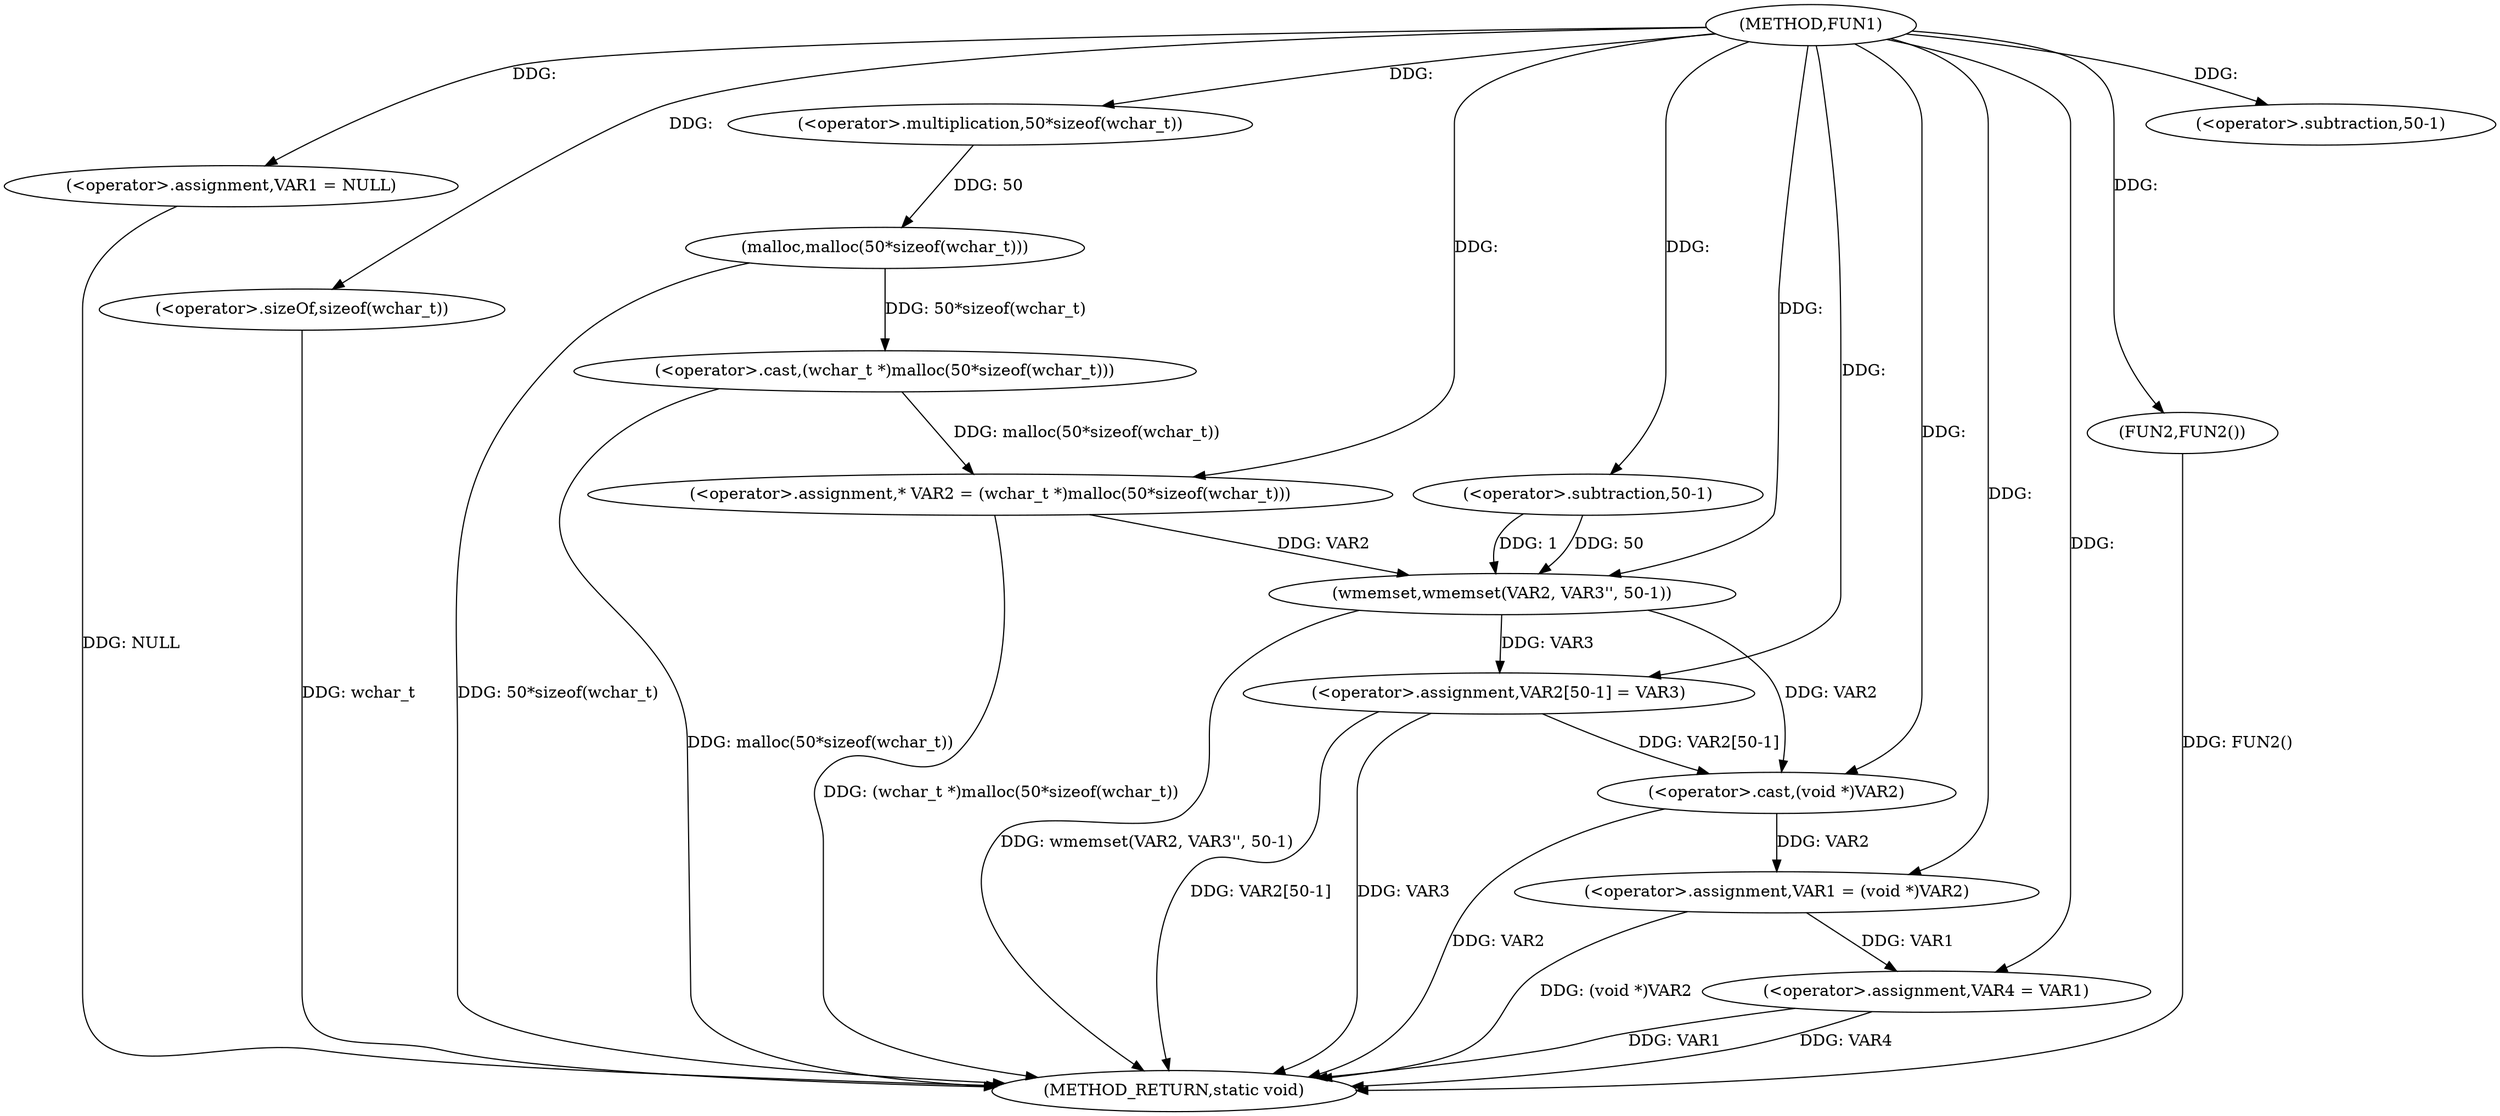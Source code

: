 digraph FUN1 {  
"1000100" [label = "(METHOD,FUN1)" ]
"1000139" [label = "(METHOD_RETURN,static void)" ]
"1000103" [label = "(<operator>.assignment,VAR1 = NULL)" ]
"1000108" [label = "(<operator>.assignment,* VAR2 = (wchar_t *)malloc(50*sizeof(wchar_t)))" ]
"1000110" [label = "(<operator>.cast,(wchar_t *)malloc(50*sizeof(wchar_t)))" ]
"1000112" [label = "(malloc,malloc(50*sizeof(wchar_t)))" ]
"1000113" [label = "(<operator>.multiplication,50*sizeof(wchar_t))" ]
"1000115" [label = "(<operator>.sizeOf,sizeof(wchar_t))" ]
"1000117" [label = "(wmemset,wmemset(VAR2, VAR3'', 50-1))" ]
"1000120" [label = "(<operator>.subtraction,50-1)" ]
"1000123" [label = "(<operator>.assignment,VAR2[50-1] = VAR3)" ]
"1000126" [label = "(<operator>.subtraction,50-1)" ]
"1000130" [label = "(<operator>.assignment,VAR1 = (void *)VAR2)" ]
"1000132" [label = "(<operator>.cast,(void *)VAR2)" ]
"1000135" [label = "(<operator>.assignment,VAR4 = VAR1)" ]
"1000138" [label = "(FUN2,FUN2())" ]
  "1000117" -> "1000139"  [ label = "DDG: wmemset(VAR2, VAR3'', 50-1)"] 
  "1000103" -> "1000139"  [ label = "DDG: NULL"] 
  "1000110" -> "1000139"  [ label = "DDG: malloc(50*sizeof(wchar_t))"] 
  "1000135" -> "1000139"  [ label = "DDG: VAR4"] 
  "1000138" -> "1000139"  [ label = "DDG: FUN2()"] 
  "1000115" -> "1000139"  [ label = "DDG: wchar_t"] 
  "1000135" -> "1000139"  [ label = "DDG: VAR1"] 
  "1000123" -> "1000139"  [ label = "DDG: VAR2[50-1]"] 
  "1000130" -> "1000139"  [ label = "DDG: (void *)VAR2"] 
  "1000123" -> "1000139"  [ label = "DDG: VAR3"] 
  "1000132" -> "1000139"  [ label = "DDG: VAR2"] 
  "1000112" -> "1000139"  [ label = "DDG: 50*sizeof(wchar_t)"] 
  "1000108" -> "1000139"  [ label = "DDG: (wchar_t *)malloc(50*sizeof(wchar_t))"] 
  "1000100" -> "1000103"  [ label = "DDG: "] 
  "1000110" -> "1000108"  [ label = "DDG: malloc(50*sizeof(wchar_t))"] 
  "1000100" -> "1000108"  [ label = "DDG: "] 
  "1000112" -> "1000110"  [ label = "DDG: 50*sizeof(wchar_t)"] 
  "1000113" -> "1000112"  [ label = "DDG: 50"] 
  "1000100" -> "1000113"  [ label = "DDG: "] 
  "1000100" -> "1000115"  [ label = "DDG: "] 
  "1000108" -> "1000117"  [ label = "DDG: VAR2"] 
  "1000100" -> "1000117"  [ label = "DDG: "] 
  "1000120" -> "1000117"  [ label = "DDG: 50"] 
  "1000120" -> "1000117"  [ label = "DDG: 1"] 
  "1000100" -> "1000120"  [ label = "DDG: "] 
  "1000117" -> "1000123"  [ label = "DDG: VAR3"] 
  "1000100" -> "1000123"  [ label = "DDG: "] 
  "1000100" -> "1000126"  [ label = "DDG: "] 
  "1000132" -> "1000130"  [ label = "DDG: VAR2"] 
  "1000100" -> "1000130"  [ label = "DDG: "] 
  "1000117" -> "1000132"  [ label = "DDG: VAR2"] 
  "1000123" -> "1000132"  [ label = "DDG: VAR2[50-1]"] 
  "1000100" -> "1000132"  [ label = "DDG: "] 
  "1000130" -> "1000135"  [ label = "DDG: VAR1"] 
  "1000100" -> "1000135"  [ label = "DDG: "] 
  "1000100" -> "1000138"  [ label = "DDG: "] 
}

